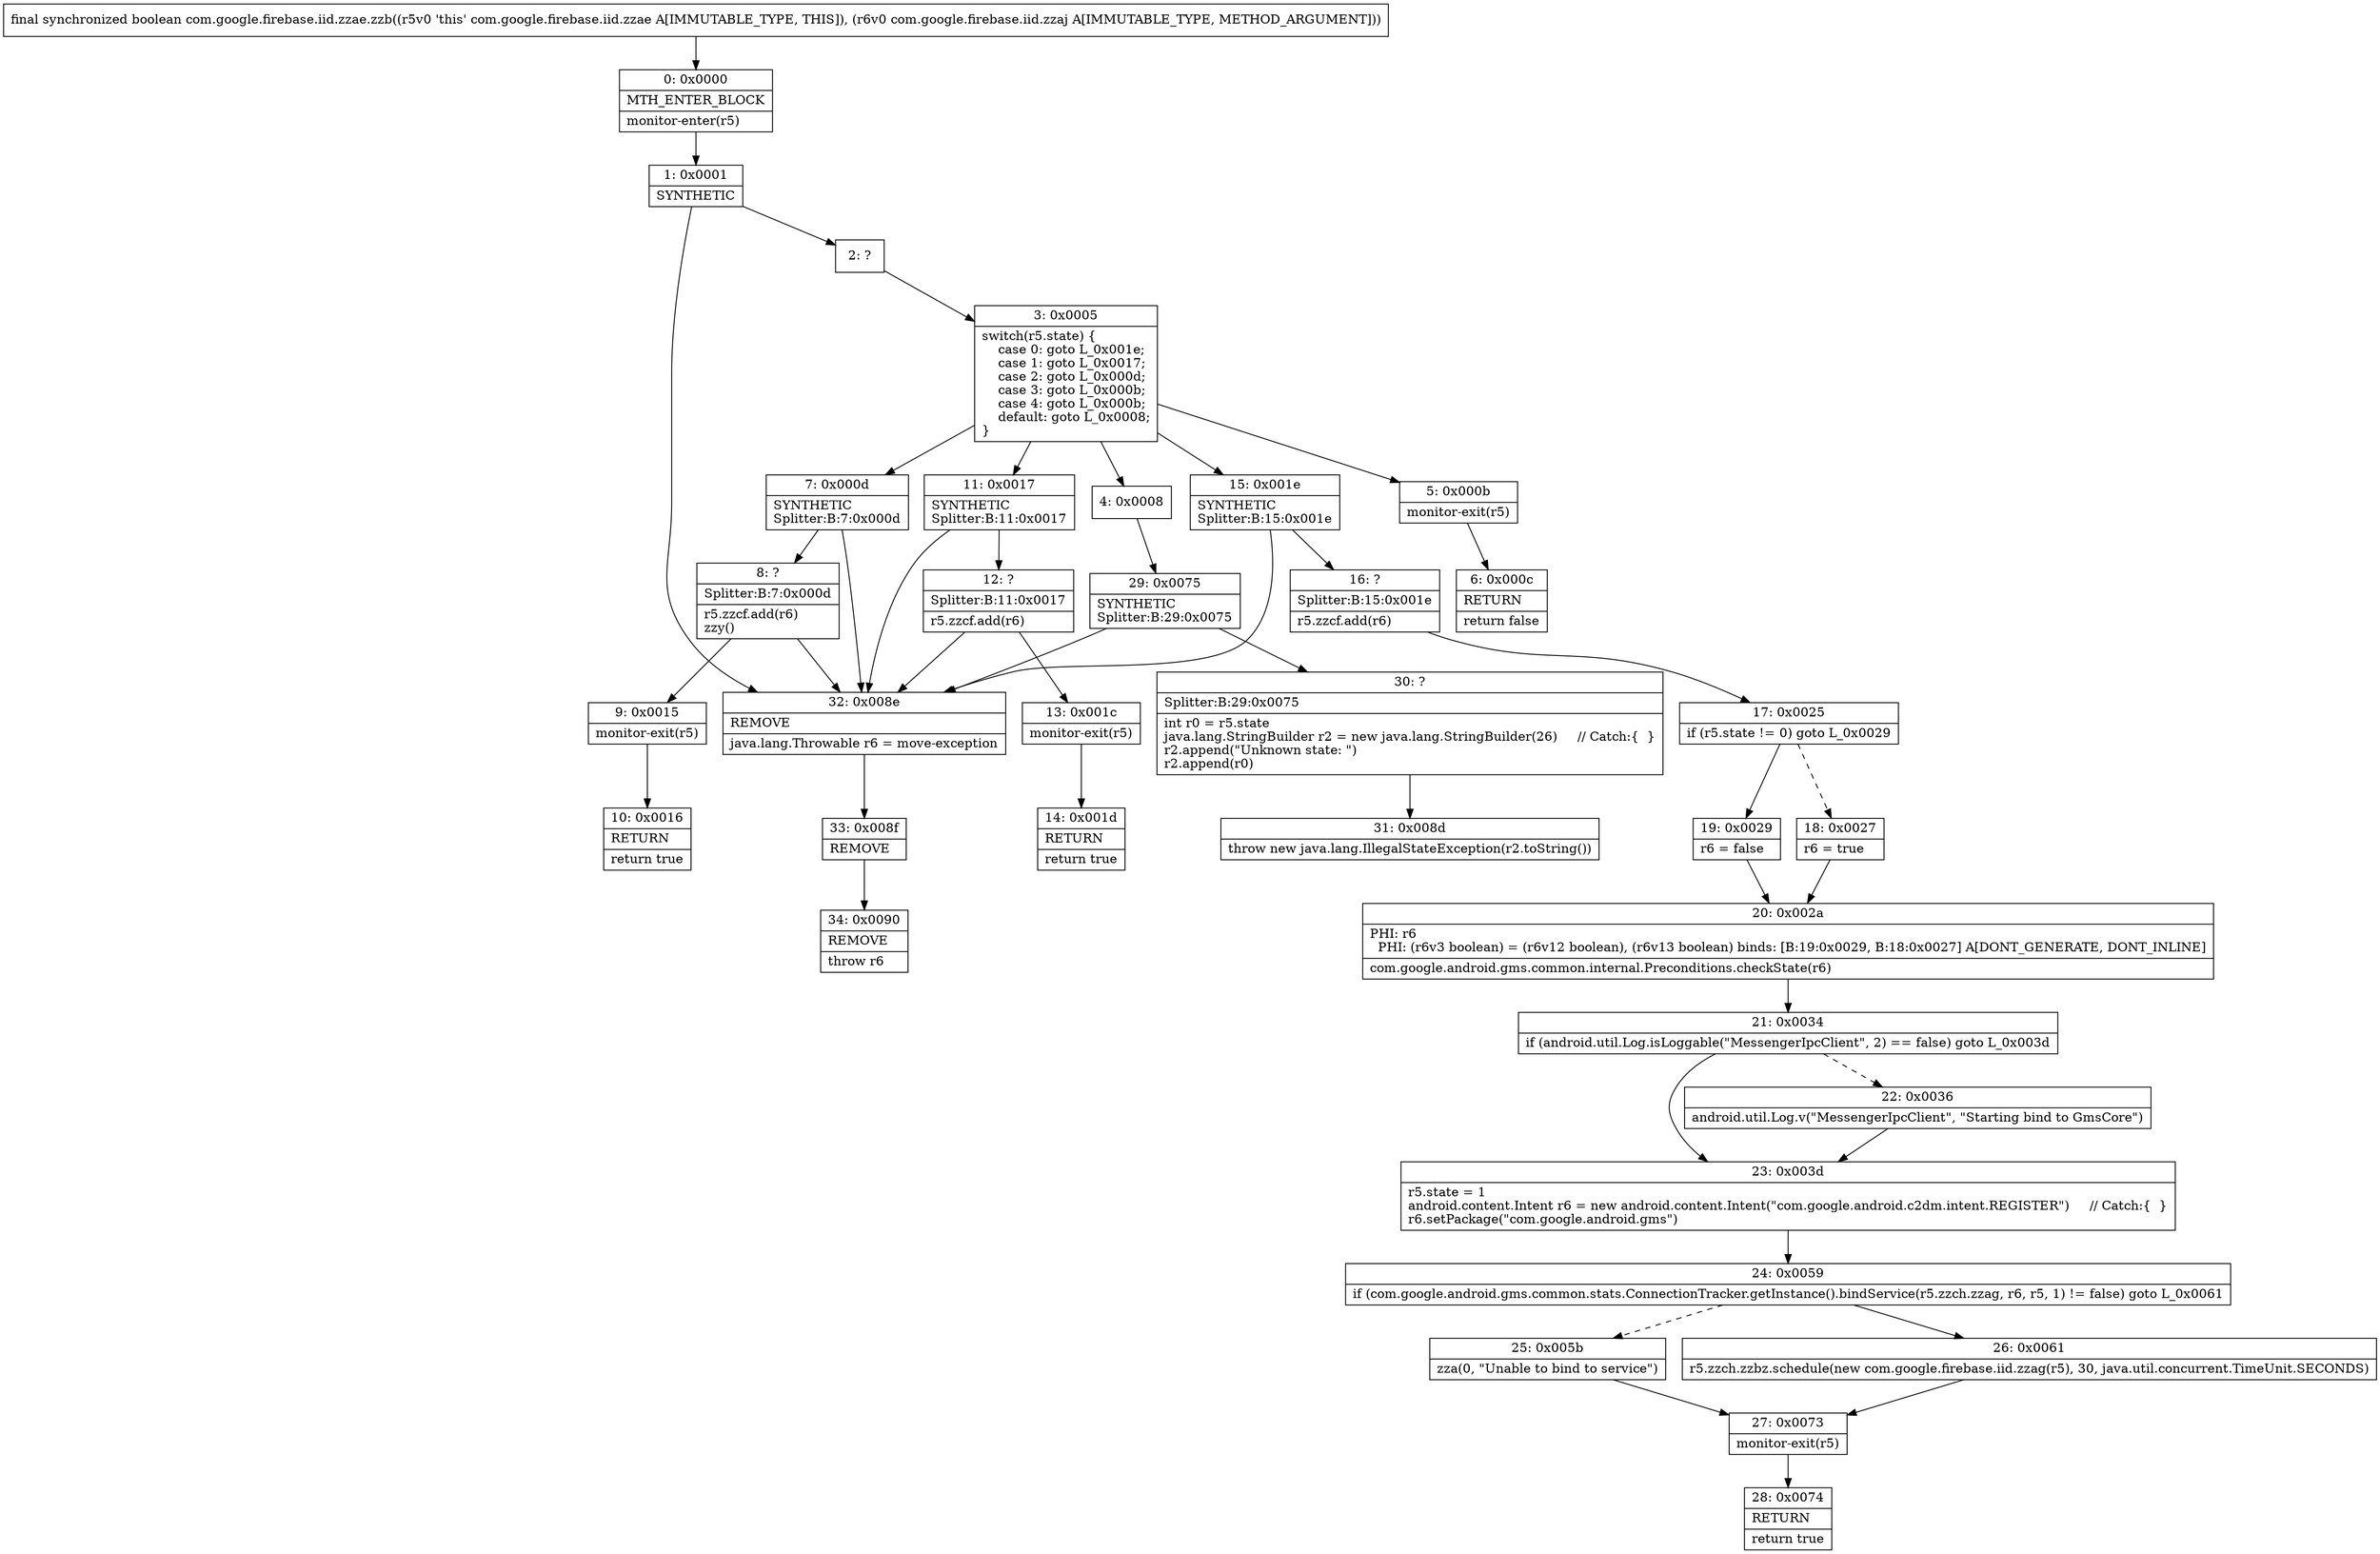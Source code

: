 digraph "CFG forcom.google.firebase.iid.zzae.zzb(Lcom\/google\/firebase\/iid\/zzaj;)Z" {
Node_0 [shape=record,label="{0\:\ 0x0000|MTH_ENTER_BLOCK\l|monitor\-enter(r5)\l}"];
Node_1 [shape=record,label="{1\:\ 0x0001|SYNTHETIC\l}"];
Node_2 [shape=record,label="{2\:\ ?}"];
Node_3 [shape=record,label="{3\:\ 0x0005|switch(r5.state) \{\l    case 0: goto L_0x001e;\l    case 1: goto L_0x0017;\l    case 2: goto L_0x000d;\l    case 3: goto L_0x000b;\l    case 4: goto L_0x000b;\l    default: goto L_0x0008;\l\}\l}"];
Node_4 [shape=record,label="{4\:\ 0x0008}"];
Node_5 [shape=record,label="{5\:\ 0x000b|monitor\-exit(r5)\l}"];
Node_6 [shape=record,label="{6\:\ 0x000c|RETURN\l|return false\l}"];
Node_7 [shape=record,label="{7\:\ 0x000d|SYNTHETIC\lSplitter:B:7:0x000d\l}"];
Node_8 [shape=record,label="{8\:\ ?|Splitter:B:7:0x000d\l|r5.zzcf.add(r6)\lzzy()\l}"];
Node_9 [shape=record,label="{9\:\ 0x0015|monitor\-exit(r5)\l}"];
Node_10 [shape=record,label="{10\:\ 0x0016|RETURN\l|return true\l}"];
Node_11 [shape=record,label="{11\:\ 0x0017|SYNTHETIC\lSplitter:B:11:0x0017\l}"];
Node_12 [shape=record,label="{12\:\ ?|Splitter:B:11:0x0017\l|r5.zzcf.add(r6)\l}"];
Node_13 [shape=record,label="{13\:\ 0x001c|monitor\-exit(r5)\l}"];
Node_14 [shape=record,label="{14\:\ 0x001d|RETURN\l|return true\l}"];
Node_15 [shape=record,label="{15\:\ 0x001e|SYNTHETIC\lSplitter:B:15:0x001e\l}"];
Node_16 [shape=record,label="{16\:\ ?|Splitter:B:15:0x001e\l|r5.zzcf.add(r6)\l}"];
Node_17 [shape=record,label="{17\:\ 0x0025|if (r5.state != 0) goto L_0x0029\l}"];
Node_18 [shape=record,label="{18\:\ 0x0027|r6 = true\l}"];
Node_19 [shape=record,label="{19\:\ 0x0029|r6 = false\l}"];
Node_20 [shape=record,label="{20\:\ 0x002a|PHI: r6 \l  PHI: (r6v3 boolean) = (r6v12 boolean), (r6v13 boolean) binds: [B:19:0x0029, B:18:0x0027] A[DONT_GENERATE, DONT_INLINE]\l|com.google.android.gms.common.internal.Preconditions.checkState(r6)\l}"];
Node_21 [shape=record,label="{21\:\ 0x0034|if (android.util.Log.isLoggable(\"MessengerIpcClient\", 2) == false) goto L_0x003d\l}"];
Node_22 [shape=record,label="{22\:\ 0x0036|android.util.Log.v(\"MessengerIpcClient\", \"Starting bind to GmsCore\")\l}"];
Node_23 [shape=record,label="{23\:\ 0x003d|r5.state = 1\landroid.content.Intent r6 = new android.content.Intent(\"com.google.android.c2dm.intent.REGISTER\")     \/\/ Catch:\{  \}\lr6.setPackage(\"com.google.android.gms\")\l}"];
Node_24 [shape=record,label="{24\:\ 0x0059|if (com.google.android.gms.common.stats.ConnectionTracker.getInstance().bindService(r5.zzch.zzag, r6, r5, 1) != false) goto L_0x0061\l}"];
Node_25 [shape=record,label="{25\:\ 0x005b|zza(0, \"Unable to bind to service\")\l}"];
Node_26 [shape=record,label="{26\:\ 0x0061|r5.zzch.zzbz.schedule(new com.google.firebase.iid.zzag(r5), 30, java.util.concurrent.TimeUnit.SECONDS)\l}"];
Node_27 [shape=record,label="{27\:\ 0x0073|monitor\-exit(r5)\l}"];
Node_28 [shape=record,label="{28\:\ 0x0074|RETURN\l|return true\l}"];
Node_29 [shape=record,label="{29\:\ 0x0075|SYNTHETIC\lSplitter:B:29:0x0075\l}"];
Node_30 [shape=record,label="{30\:\ ?|Splitter:B:29:0x0075\l|int r0 = r5.state\ljava.lang.StringBuilder r2 = new java.lang.StringBuilder(26)     \/\/ Catch:\{  \}\lr2.append(\"Unknown state: \")\lr2.append(r0)\l}"];
Node_31 [shape=record,label="{31\:\ 0x008d|throw new java.lang.IllegalStateException(r2.toString())\l}"];
Node_32 [shape=record,label="{32\:\ 0x008e|REMOVE\l|java.lang.Throwable r6 = move\-exception\l}"];
Node_33 [shape=record,label="{33\:\ 0x008f|REMOVE\l}"];
Node_34 [shape=record,label="{34\:\ 0x0090|REMOVE\l|throw r6\l}"];
MethodNode[shape=record,label="{final synchronized boolean com.google.firebase.iid.zzae.zzb((r5v0 'this' com.google.firebase.iid.zzae A[IMMUTABLE_TYPE, THIS]), (r6v0 com.google.firebase.iid.zzaj A[IMMUTABLE_TYPE, METHOD_ARGUMENT])) }"];
MethodNode -> Node_0;
Node_0 -> Node_1;
Node_1 -> Node_2;
Node_1 -> Node_32;
Node_2 -> Node_3;
Node_3 -> Node_4;
Node_3 -> Node_5;
Node_3 -> Node_7;
Node_3 -> Node_11;
Node_3 -> Node_15;
Node_4 -> Node_29;
Node_5 -> Node_6;
Node_7 -> Node_8;
Node_7 -> Node_32;
Node_8 -> Node_9;
Node_8 -> Node_32;
Node_9 -> Node_10;
Node_11 -> Node_12;
Node_11 -> Node_32;
Node_12 -> Node_13;
Node_12 -> Node_32;
Node_13 -> Node_14;
Node_15 -> Node_16;
Node_15 -> Node_32;
Node_16 -> Node_17;
Node_17 -> Node_18[style=dashed];
Node_17 -> Node_19;
Node_18 -> Node_20;
Node_19 -> Node_20;
Node_20 -> Node_21;
Node_21 -> Node_22[style=dashed];
Node_21 -> Node_23;
Node_22 -> Node_23;
Node_23 -> Node_24;
Node_24 -> Node_25[style=dashed];
Node_24 -> Node_26;
Node_25 -> Node_27;
Node_26 -> Node_27;
Node_27 -> Node_28;
Node_29 -> Node_30;
Node_29 -> Node_32;
Node_30 -> Node_31;
Node_32 -> Node_33;
Node_33 -> Node_34;
}

